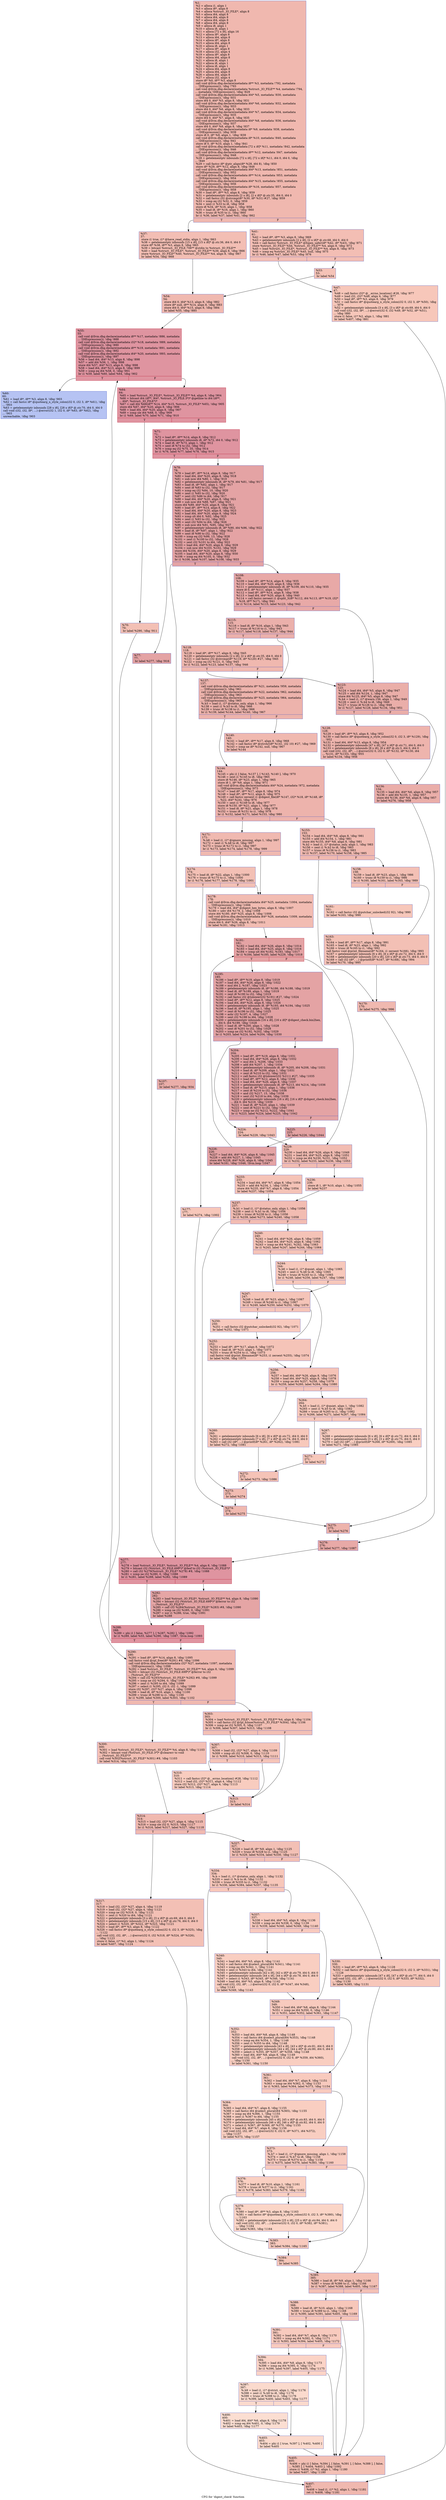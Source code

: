digraph "CFG for 'digest_check' function" {
	label="CFG for 'digest_check' function";

	Node0x2103c50 [shape=record,color="#3d50c3ff", style=filled, fillcolor="#dc5d4a70",label="{%1:\l  %2 = alloca i1, align 1\l  %3 = alloca i8*, align 8\l  %4 = alloca %struct._IO_FILE*, align 8\l  %5 = alloca i64, align 8\l  %6 = alloca i64, align 8\l  %7 = alloca i64, align 8\l  %8 = alloca i64, align 8\l  %9 = alloca i8, align 1\l  %10 = alloca i8, align 1\l  %11 = alloca [72 x i8], align 16\l  %12 = alloca i8*, align 8\l  %13 = alloca i64, align 8\l  %14 = alloca i8*, align 8\l  %15 = alloca i64, align 8\l  %16 = alloca i8, align 1\l  %17 = alloca i8*, align 8\l  %18 = alloca i32, align 4\l  %19 = alloca i8*, align 8\l  %20 = alloca i64, align 8\l  %21 = alloca i8, align 1\l  %22 = alloca i8, align 1\l  %23 = alloca i8, align 1\l  %24 = alloca i64, align 8\l  %25 = alloca i64, align 8\l  %26 = alloca i64, align 8\l  %27 = alloca i32, align 4\l  store i8* %0, i8** %3, align 8\l  call void @llvm.dbg.declare(metadata i8** %3, metadata !792, metadata\l... !DIExpression()), !dbg !793\l  call void @llvm.dbg.declare(metadata %struct._IO_FILE** %4, metadata !794,\l... metadata !DIExpression()), !dbg !829\l  call void @llvm.dbg.declare(metadata i64* %5, metadata !830, metadata\l... !DIExpression()), !dbg !831\l  store i64 0, i64* %5, align 8, !dbg !831\l  call void @llvm.dbg.declare(metadata i64* %6, metadata !832, metadata\l... !DIExpression()), !dbg !833\l  store i64 0, i64* %6, align 8, !dbg !833\l  call void @llvm.dbg.declare(metadata i64* %7, metadata !834, metadata\l... !DIExpression()), !dbg !835\l  store i64 0, i64* %7, align 8, !dbg !835\l  call void @llvm.dbg.declare(metadata i64* %8, metadata !836, metadata\l... !DIExpression()), !dbg !837\l  store i64 0, i64* %8, align 8, !dbg !837\l  call void @llvm.dbg.declare(metadata i8* %9, metadata !838, metadata\l... !DIExpression()), !dbg !839\l  store i8 0, i8* %9, align 1, !dbg !839\l  call void @llvm.dbg.declare(metadata i8* %10, metadata !840, metadata\l... !DIExpression()), !dbg !841\l  store i8 0, i8* %10, align 1, !dbg !841\l  call void @llvm.dbg.declare(metadata [72 x i8]* %11, metadata !842, metadata\l... !DIExpression()), !dbg !846\l  call void @llvm.dbg.declare(metadata i8** %12, metadata !847, metadata\l... !DIExpression()), !dbg !848\l  %28 = getelementptr inbounds [72 x i8], [72 x i8]* %11, i64 0, i64 0, !dbg\l... !849\l  %29 = call fastcc i8* @ptr_align(i8* %28, i64 8), !dbg !850\l  store i8* %29, i8** %12, align 8, !dbg !848\l  call void @llvm.dbg.declare(metadata i64* %13, metadata !851, metadata\l... !DIExpression()), !dbg !852\l  call void @llvm.dbg.declare(metadata i8** %14, metadata !853, metadata\l... !DIExpression()), !dbg !854\l  call void @llvm.dbg.declare(metadata i64* %15, metadata !855, metadata\l... !DIExpression()), !dbg !856\l  call void @llvm.dbg.declare(metadata i8* %16, metadata !857, metadata\l... !DIExpression()), !dbg !858\l  %30 = load i8*, i8** %3, align 8, !dbg !859\l  %31 = getelementptr inbounds [2 x i8], [2 x i8]* @.str.35, i64 0, i64 0\l  %32 = call fastcc i32 @strcmp(i8* %30, i8* %31) #27, !dbg !859\l  %33 = icmp eq i32 %32, 0, !dbg !859\l  %34 = zext i1 %33 to i8, !dbg !858\l  store i8 %34, i8* %16, align 1, !dbg !858\l  %35 = load i8, i8* %16, align 1, !dbg !860\l  %36 = trunc i8 %35 to i1, !dbg !860\l  br i1 %36, label %37, label %41, !dbg !862\l|{<s0>T|<s1>F}}"];
	Node0x2103c50:s0 -> Node0x21041e0;
	Node0x2103c50:s1 -> Node0x2104230;
	Node0x21041e0 [shape=record,color="#3d50c3ff", style=filled, fillcolor="#e36c5570",label="{%37:\l37:                                               \l  store i1 true, i1* @have_read_stdin, align 1, !dbg !863\l  %38 = getelementptr inbounds [15 x i8], [15 x i8]* @.str.36, i64 0, i64 0\l  store i8* %38, i8** %3, align 8, !dbg !865\l  %39 = bitcast %struct._IO_FILE.706** @stdin to %struct._IO_FILE**\l  %40 = load %struct._IO_FILE*, %struct._IO_FILE** %39, align 8, !dbg !866\l  store %struct._IO_FILE* %40, %struct._IO_FILE** %4, align 8, !dbg !867\l  br label %54, !dbg !868\l}"];
	Node0x21041e0 -> Node0x2104320;
	Node0x2104230 [shape=record,color="#3d50c3ff", style=filled, fillcolor="#e36c5570",label="{%41:\l41:                                               \l  %42 = load i8*, i8** %3, align 8, !dbg !869\l  %43 = getelementptr inbounds [2 x i8], [2 x i8]* @.str.68, i64 0, i64 0\l  %44 = call fastcc %struct._IO_FILE* @fopen_safer(i8* %42, i8* %43), !dbg !871\l  store %struct._IO_FILE* %44, %struct._IO_FILE** %4, align 8, !dbg !872\l  %45 = load %struct._IO_FILE*, %struct._IO_FILE** %4, align 8, !dbg !873\l  %46 = icmp eq %struct._IO_FILE* %45, null, !dbg !875\l  br i1 %46, label %47, label %53, !dbg !876\l|{<s0>T|<s1>F}}"];
	Node0x2104230:s0 -> Node0x2104280;
	Node0x2104230:s1 -> Node0x21042d0;
	Node0x2104280 [shape=record,color="#3d50c3ff", style=filled, fillcolor="#ec7f6370",label="{%47:\l47:                                               \l  %48 = call fastcc i32* @__errno_location() #28, !dbg !877\l  %49 = load i32, i32* %48, align 4, !dbg !877\l  %50 = load i8*, i8** %3, align 8, !dbg !879\l  %51 = call fastcc i8* @quotearg_n_style_colon(i32 0, i32 3, i8* %50), !dbg\l... !879\l  %52 = getelementptr inbounds [3 x i8], [3 x i8]* @.str.69, i64 0, i64 0\l  call void (i32, i32, i8*, ...) @error(i32 0, i32 %49, i8* %52, i8* %51),\l... !dbg !880\l  store i1 false, i1* %2, align 1, !dbg !881\l  br label %407, !dbg !881\l}"];
	Node0x2104280 -> Node0x2105db0;
	Node0x21042d0 [shape=record,color="#3d50c3ff", style=filled, fillcolor="#e8765c70",label="{%53:\l53:                                               \l  br label %54\l}"];
	Node0x21042d0 -> Node0x2104320;
	Node0x2104320 [shape=record,color="#3d50c3ff", style=filled, fillcolor="#de614d70",label="{%54:\l54:                                               \l  store i64 0, i64* %13, align 8, !dbg !882\l  store i8* null, i8** %14, align 8, !dbg !883\l  store i64 0, i64* %15, align 8, !dbg !884\l  br label %55, !dbg !885\l}"];
	Node0x2104320 -> Node0x2104370;
	Node0x2104370 [shape=record,color="#b70d28ff", style=filled, fillcolor="#b70d2870",label="{%55:\l55:                                               \l  call void @llvm.dbg.declare(metadata i8** %17, metadata !886, metadata\l... !DIExpression()), !dbg !888\l  call void @llvm.dbg.declare(metadata i32* %18, metadata !889, metadata\l... !DIExpression()), !dbg !890\l  call void @llvm.dbg.declare(metadata i8** %19, metadata !891, metadata\l... !DIExpression()), !dbg !892\l  call void @llvm.dbg.declare(metadata i64* %20, metadata !893, metadata\l... !DIExpression()), !dbg !897\l  %56 = load i64, i64* %13, align 8, !dbg !898\l  %57 = add i64 %56, 1, !dbg !898\l  store i64 %57, i64* %13, align 8, !dbg !898\l  %58 = load i64, i64* %13, align 8, !dbg !899\l  %59 = icmp eq i64 %58, 0, !dbg !901\l  br i1 %59, label %60, label %64, !dbg !902\l|{<s0>T|<s1>F}}"];
	Node0x2104370:s0 -> Node0x21043c0;
	Node0x2104370:s1 -> Node0x2104410;
	Node0x21043c0 [shape=record,color="#3d50c3ff", style=filled, fillcolor="#5977e370",label="{%60:\l60:                                               \l  %61 = load i8*, i8** %3, align 8, !dbg !903\l  %62 = call fastcc i8* @quotearg_n_style_colon(i32 0, i32 3, i8* %61), !dbg\l... !903\l  %63 = getelementptr inbounds [28 x i8], [28 x i8]* @.str.70, i64 0, i64 0\l  call void (i32, i32, i8*, ...) @error(i32 1, i32 0, i8* %63, i8* %62), !dbg\l... !903\l  unreachable, !dbg !903\l}"];
	Node0x2104410 [shape=record,color="#b70d28ff", style=filled, fillcolor="#b70d2870",label="{%64:\l64:                                               \l  %65 = load %struct._IO_FILE*, %struct._IO_FILE** %4, align 8, !dbg !904\l  %66 = bitcast i64 (i8**, i64*, %struct._IO_FILE.3*)* @getline to i64 (i8**,\l... i64*, %struct._IO_FILE*)*\l  %67 = call i64 %66(i8** %14, i64* %15, %struct._IO_FILE* %65), !dbg !905\l  store i64 %67, i64* %20, align 8, !dbg !906\l  %68 = load i64, i64* %20, align 8, !dbg !907\l  %69 = icmp sle i64 %68, 0, !dbg !909\l  br i1 %69, label %70, label %71, !dbg !910\l|{<s0>T|<s1>F}}"];
	Node0x2104410:s0 -> Node0x2104460;
	Node0x2104410:s1 -> Node0x21044b0;
	Node0x2104460 [shape=record,color="#3d50c3ff", style=filled, fillcolor="#e5705870",label="{%70:\l70:                                               \l  br label %290, !dbg !911\l}"];
	Node0x2104460 -> Node0x2105450;
	Node0x21044b0 [shape=record,color="#b70d28ff", style=filled, fillcolor="#b70d2870",label="{%71:\l71:                                               \l  %72 = load i8*, i8** %14, align 8, !dbg !912\l  %73 = getelementptr inbounds i8, i8* %72, i64 0, !dbg !912\l  %74 = load i8, i8* %73, align 1, !dbg !912\l  %75 = sext i8 %74 to i32, !dbg !912\l  %76 = icmp eq i32 %75, 35, !dbg !914\l  br i1 %76, label %77, label %78, !dbg !915\l|{<s0>T|<s1>F}}"];
	Node0x21044b0:s0 -> Node0x2104500;
	Node0x21044b0:s1 -> Node0x2104550;
	Node0x2104500 [shape=record,color="#3d50c3ff", style=filled, fillcolor="#c32e3170",label="{%77:\l77:                                               \l  br label %277, !dbg !916\l}"];
	Node0x2104500 -> Node0x2105360;
	Node0x2104550 [shape=record,color="#3d50c3ff", style=filled, fillcolor="#c32e3170",label="{%78:\l78:                                               \l  %79 = load i8*, i8** %14, align 8, !dbg !917\l  %80 = load i64, i64* %20, align 8, !dbg !918\l  %81 = sub nsw i64 %80, 1, !dbg !919\l  %82 = getelementptr inbounds i8, i8* %79, i64 %81, !dbg !917\l  %83 = load i8, i8* %82, align 1, !dbg !917\l  %84 = sext i8 %83 to i32, !dbg !917\l  %85 = icmp eq i32 %84, 10, !dbg !920\l  %86 = zext i1 %85 to i32, !dbg !920\l  %87 = sext i32 %86 to i64, !dbg !917\l  %88 = load i64, i64* %20, align 8, !dbg !921\l  %89 = sub nsw i64 %88, %87, !dbg !921\l  store i64 %89, i64* %20, align 8, !dbg !921\l  %90 = load i8*, i8** %14, align 8, !dbg !922\l  %91 = load i64, i64* %20, align 8, !dbg !923\l  %92 = load i64, i64* %20, align 8, !dbg !924\l  %93 = icmp slt i64 0, %92, !dbg !925\l  %94 = zext i1 %93 to i32, !dbg !925\l  %95 = sext i32 %94 to i64, !dbg !926\l  %96 = sub nsw i64 %91, %95, !dbg !927\l  %97 = getelementptr inbounds i8, i8* %90, i64 %96, !dbg !922\l  %98 = load i8, i8* %97, align 1, !dbg !922\l  %99 = sext i8 %98 to i32, !dbg !922\l  %100 = icmp eq i32 %99, 13, !dbg !928\l  %101 = zext i1 %100 to i32, !dbg !928\l  %102 = sext i32 %101 to i64, !dbg !922\l  %103 = load i64, i64* %20, align 8, !dbg !929\l  %104 = sub nsw i64 %103, %102, !dbg !929\l  store i64 %104, i64* %20, align 8, !dbg !929\l  %105 = load i64, i64* %20, align 8, !dbg !930\l  %106 = icmp eq i64 %105, 0, !dbg !932\l  br i1 %106, label %107, label %108, !dbg !933\l|{<s0>T|<s1>F}}"];
	Node0x2104550:s0 -> Node0x21045a0;
	Node0x2104550:s1 -> Node0x21045f0;
	Node0x21045a0 [shape=record,color="#3d50c3ff", style=filled, fillcolor="#d0473d70",label="{%107:\l107:                                              \l  br label %277, !dbg !934\l}"];
	Node0x21045a0 -> Node0x2105360;
	Node0x21045f0 [shape=record,color="#3d50c3ff", style=filled, fillcolor="#ca3b3770",label="{%108:\l108:                                              \l  %109 = load i8*, i8** %14, align 8, !dbg !935\l  %110 = load i64, i64* %20, align 8, !dbg !936\l  %111 = getelementptr inbounds i8, i8* %109, i64 %110, !dbg !935\l  store i8 0, i8* %111, align 1, !dbg !937\l  %112 = load i8*, i8** %14, align 8, !dbg !938\l  %113 = load i64, i64* %20, align 8, !dbg !940\l  %114 = call fastcc zeroext i1 @split_3(i8* %112, i64 %113, i8** %19, i32*\l... %18, i8** %17), !dbg !941\l  br i1 %114, label %115, label %123, !dbg !942\l|{<s0>T|<s1>F}}"];
	Node0x21045f0:s0 -> Node0x2104640;
	Node0x21045f0:s1 -> Node0x21046e0;
	Node0x2104640 [shape=record,color="#3d50c3ff", style=filled, fillcolor="#d24b4070",label="{%115:\l115:                                              \l  %116 = load i8, i8* %16, align 1, !dbg !943\l  %117 = trunc i8 %116 to i1, !dbg !943\l  br i1 %117, label %118, label %137, !dbg !944\l|{<s0>T|<s1>F}}"];
	Node0x2104640:s0 -> Node0x2104690;
	Node0x2104640:s1 -> Node0x21047d0;
	Node0x2104690 [shape=record,color="#3d50c3ff", style=filled, fillcolor="#dc5d4a70",label="{%118:\l118:                                              \l  %119 = load i8*, i8** %17, align 8, !dbg !945\l  %120 = getelementptr inbounds [2 x i8], [2 x i8]* @.str.35, i64 0, i64 0\l  %121 = call fastcc i32 @strcmp(i8* %119, i8* %120) #27, !dbg !945\l  %122 = icmp eq i32 %121, 0, !dbg !945\l  br i1 %122, label %123, label %137, !dbg !946\l|{<s0>T|<s1>F}}"];
	Node0x2104690:s0 -> Node0x21046e0;
	Node0x2104690:s1 -> Node0x21047d0;
	Node0x21046e0 [shape=record,color="#3d50c3ff", style=filled, fillcolor="#d0473d70",label="{%123:\l123:                                              \l  %124 = load i64, i64* %5, align 8, !dbg !947\l  %125 = add i64 %124, 1, !dbg !947\l  store i64 %125, i64* %5, align 8, !dbg !947\l  %.b4 = load i1, i1* @warn.156, align 1, !dbg !949\l  %126 = zext i1 %.b4 to i8, !dbg !949\l  %127 = trunc i8 %126 to i1, !dbg !949\l  br i1 %127, label %128, label %134, !dbg !951\l|{<s0>T|<s1>F}}"];
	Node0x21046e0:s0 -> Node0x2104730;
	Node0x21046e0:s1 -> Node0x2104780;
	Node0x2104730 [shape=record,color="#3d50c3ff", style=filled, fillcolor="#d8564670",label="{%128:\l128:                                              \l  %129 = load i8*, i8** %3, align 8, !dbg !952\l  %130 = call fastcc i8* @quotearg_n_style_colon(i32 0, i32 3, i8* %129), !dbg\l... !952\l  %131 = load i64, i64* %13, align 8, !dbg !954\l  %132 = getelementptr inbounds [47 x i8], [47 x i8]* @.str.71, i64 0, i64 0\l  %133 = getelementptr inbounds [8 x i8], [8 x i8]* @.str.3, i64 0, i64 0\l  call void (i32, i32, i8*, ...) @error(i32 0, i32 0, i8* %132, i8* %130, i64\l... %131, i8* %133), !dbg !955\l  br label %134, !dbg !956\l}"];
	Node0x2104730 -> Node0x2104780;
	Node0x2104780 [shape=record,color="#3d50c3ff", style=filled, fillcolor="#d0473d70",label="{%134:\l134:                                              \l  %135 = load i64, i64* %6, align 8, !dbg !957\l  %136 = add i64 %135, 1, !dbg !957\l  store i64 %136, i64* %6, align 8, !dbg !957\l  br label %276, !dbg !958\l}"];
	Node0x2104780 -> Node0x2105310;
	Node0x21047d0 [shape=record,color="#3d50c3ff", style=filled, fillcolor="#d6524470",label="{%137:\l137:                                              \l  call void @llvm.dbg.declare(metadata i8* %21, metadata !959, metadata\l... !DIExpression()), !dbg !961\l  call void @llvm.dbg.declare(metadata i8* %22, metadata !962, metadata\l... !DIExpression()), !dbg !963\l  call void @llvm.dbg.declare(metadata i8* %23, metadata !964, metadata\l... !DIExpression()), !dbg !965\l  %.b3 = load i1, i1* @status_only, align 1, !dbg !966\l  %138 = zext i1 %.b3 to i8, !dbg !966\l  %139 = trunc i8 %138 to i1, !dbg !966\l  br i1 %139, label %144, label %140, !dbg !967\l|{<s0>T|<s1>F}}"];
	Node0x21047d0:s0 -> Node0x2104870;
	Node0x21047d0:s1 -> Node0x2104820;
	Node0x2104820 [shape=record,color="#3d50c3ff", style=filled, fillcolor="#de614d70",label="{%140:\l140:                                              \l  %141 = load i8*, i8** %17, align 8, !dbg !968\l  %142 = call fastcc i8* @strchr(i8* %141, i32 10) #27, !dbg !969\l  %143 = icmp ne i8* %142, null, !dbg !967\l  br label %144\l}"];
	Node0x2104820 -> Node0x2104870;
	Node0x2104870 [shape=record,color="#3d50c3ff", style=filled, fillcolor="#d6524470",label="{%144:\l144:                                              \l  %145 = phi i1 [ false, %137 ], [ %143, %140 ], !dbg !970\l  %146 = zext i1 %145 to i8, !dbg !965\l  store i8 %146, i8* %23, align 1, !dbg !965\l  store i8 1, i8* %9, align 1, !dbg !971\l  call void @llvm.dbg.declare(metadata i64* %24, metadata !972, metadata\l... !DIExpression()), !dbg !973\l  %147 = load i8*, i8** %17, align 8, !dbg !974\l  %148 = load i8*, i8** %12, align 8, !dbg !975\l  %149 = call fastcc zeroext i1 @digest_file(i8* %147, i32* %18, i8* %148, i8*\l... %22, i64* %24), !dbg !976\l  %150 = zext i1 %149 to i8, !dbg !977\l  store i8 %150, i8* %21, align 1, !dbg !977\l  %151 = load i8, i8* %21, align 1, !dbg !978\l  %152 = trunc i8 %151 to i1, !dbg !978\l  br i1 %152, label %171, label %153, !dbg !980\l|{<s0>T|<s1>F}}"];
	Node0x2104870:s0 -> Node0x2104a50;
	Node0x2104870:s1 -> Node0x21048c0;
	Node0x21048c0 [shape=record,color="#3d50c3ff", style=filled, fillcolor="#de614d70",label="{%153:\l153:                                              \l  %154 = load i64, i64* %8, align 8, !dbg !981\l  %155 = add i64 %154, 1, !dbg !981\l  store i64 %155, i64* %8, align 8, !dbg !981\l  %.b2 = load i1, i1* @status_only, align 1, !dbg !983\l  %156 = zext i1 %.b2 to i8, !dbg !983\l  %157 = trunc i8 %156 to i1, !dbg !983\l  br i1 %157, label %170, label %158, !dbg !985\l|{<s0>T|<s1>F}}"];
	Node0x21048c0:s0 -> Node0x2104a00;
	Node0x21048c0:s1 -> Node0x2104910;
	Node0x2104910 [shape=record,color="#3d50c3ff", style=filled, fillcolor="#e5705870",label="{%158:\l158:                                              \l  %159 = load i8, i8* %23, align 1, !dbg !986\l  %160 = trunc i8 %159 to i1, !dbg !986\l  br i1 %160, label %161, label %163, !dbg !989\l|{<s0>T|<s1>F}}"];
	Node0x2104910:s0 -> Node0x2104960;
	Node0x2104910:s1 -> Node0x21049b0;
	Node0x2104960 [shape=record,color="#3d50c3ff", style=filled, fillcolor="#ec7f6370",label="{%161:\l161:                                              \l  %162 = call fastcc i32 @putchar_unlocked(i32 92), !dbg !990\l  br label %163, !dbg !990\l}"];
	Node0x2104960 -> Node0x21049b0;
	Node0x21049b0 [shape=record,color="#3d50c3ff", style=filled, fillcolor="#e5705870",label="{%163:\l163:                                              \l  %164 = load i8*, i8** %17, align 8, !dbg !991\l  %165 = load i8, i8* %23, align 1, !dbg !992\l  %166 = trunc i8 %165 to i1, !dbg !992\l  call fastcc void @print_filename(i8* %164, i1 zeroext %166), !dbg !993\l  %167 = getelementptr inbounds [6 x i8], [6 x i8]* @.str.72, i64 0, i64 0\l  %168 = getelementptr inbounds [20 x i8], [20 x i8]* @.str.73, i64 0, i64 0\l  %169 = call i32 (i8*, ...) @printf(i8* %167, i8* %168), !dbg !994\l  br label %170, !dbg !995\l}"];
	Node0x21049b0 -> Node0x2104a00;
	Node0x2104a00 [shape=record,color="#3d50c3ff", style=filled, fillcolor="#de614d70",label="{%170:\l170:                                              \l  br label %275, !dbg !996\l}"];
	Node0x2104a00 -> Node0x21052c0;
	Node0x2104a50 [shape=record,color="#3d50c3ff", style=filled, fillcolor="#de614d70",label="{%171:\l171:                                              \l  %.b8 = load i1, i1* @ignore_missing, align 1, !dbg !997\l  %172 = zext i1 %.b8 to i8, !dbg !997\l  %173 = trunc i8 %172 to i1, !dbg !997\l  br i1 %173, label %174, label %178, !dbg !999\l|{<s0>T|<s1>F}}"];
	Node0x2104a50:s0 -> Node0x2104aa0;
	Node0x2104a50:s1 -> Node0x2104b40;
	Node0x2104aa0 [shape=record,color="#3d50c3ff", style=filled, fillcolor="#e5705870",label="{%174:\l174:                                              \l  %175 = load i8, i8* %22, align 1, !dbg !1000\l  %176 = trunc i8 %175 to i1, !dbg !1000\l  br i1 %176, label %177, label %178, !dbg !1001\l|{<s0>T|<s1>F}}"];
	Node0x2104aa0:s0 -> Node0x2104af0;
	Node0x2104aa0:s1 -> Node0x2104b40;
	Node0x2104af0 [shape=record,color="#3d50c3ff", style=filled, fillcolor="#ec7f6370",label="{%177:\l177:                                              \l  br label %274, !dbg !1002\l}"];
	Node0x2104af0 -> Node0x2105270;
	Node0x2104b40 [shape=record,color="#3d50c3ff", style=filled, fillcolor="#e1675170",label="{%178:\l178:                                              \l  call void @llvm.dbg.declare(metadata i64* %25, metadata !1004, metadata\l... !DIExpression()), !dbg !1006\l  %179 = load i64, i64* @digest_hex_bytes, align 8, !dbg !1007\l  %180 = udiv i64 %179, 2, !dbg !1008\l  store i64 %180, i64* %25, align 8, !dbg !1006\l  call void @llvm.dbg.declare(metadata i64* %26, metadata !1009, metadata\l... !DIExpression()), !dbg !1010\l  store i64 0, i64* %26, align 8, !dbg !1011\l  br label %181, !dbg !1013\l}"];
	Node0x2104b40 -> Node0x2104b90;
	Node0x2104b90 [shape=record,color="#b70d28ff", style=filled, fillcolor="#c32e3170",label="{%181:\l181:                                              \l  %182 = load i64, i64* %26, align 8, !dbg !1014\l  %183 = load i64, i64* %25, align 8, !dbg !1016\l  %184 = icmp ult i64 %182, %183, !dbg !1017\l  br i1 %184, label %185, label %229, !dbg !1018\l|{<s0>T|<s1>F}}"];
	Node0x2104b90:s0 -> Node0x2104be0;
	Node0x2104b90:s1 -> Node0x2104d70;
	Node0x2104be0 [shape=record,color="#3d50c3ff", style=filled, fillcolor="#c32e3170",label="{%185:\l185:                                              \l  %186 = load i8*, i8** %19, align 8, !dbg !1019\l  %187 = load i64, i64* %26, align 8, !dbg !1022\l  %188 = mul i64 2, %187, !dbg !1023\l  %189 = getelementptr inbounds i8, i8* %186, i64 %188, !dbg !1019\l  %190 = load i8, i8* %189, align 1, !dbg !1019\l  %191 = zext i8 %190 to i32, !dbg !1019\l  %192 = call fastcc i32 @tolower(i32 %191) #27, !dbg !1024\l  %193 = load i8*, i8** %12, align 8, !dbg !1025\l  %194 = load i64, i64* %26, align 8, !dbg !1026\l  %195 = getelementptr inbounds i8, i8* %193, i64 %194, !dbg !1025\l  %196 = load i8, i8* %195, align 1, !dbg !1025\l  %197 = zext i8 %196 to i32, !dbg !1025\l  %198 = ashr i32 %197, 4, !dbg !1027\l  %199 = sext i32 %198 to i64, !dbg !1028\l  %200 = getelementptr inbounds [16 x i8], [16 x i8]* @digest_check.bin2hex,\l... i64 0, i64 %199, !dbg !1028\l  %201 = load i8, i8* %200, align 1, !dbg !1028\l  %202 = sext i8 %201 to i32, !dbg !1028\l  %203 = icmp ne i32 %192, %202, !dbg !1029\l  br i1 %203, label %224, label %204, !dbg !1030\l|{<s0>T|<s1>F}}"];
	Node0x2104be0:s0 -> Node0x2104c80;
	Node0x2104be0:s1 -> Node0x2104c30;
	Node0x2104c30 [shape=record,color="#3d50c3ff", style=filled, fillcolor="#c32e3170",label="{%204:\l204:                                              \l  %205 = load i8*, i8** %19, align 8, !dbg !1031\l  %206 = load i64, i64* %26, align 8, !dbg !1032\l  %207 = mul i64 2, %206, !dbg !1033\l  %208 = add i64 %207, 1, !dbg !1034\l  %209 = getelementptr inbounds i8, i8* %205, i64 %208, !dbg !1031\l  %210 = load i8, i8* %209, align 1, !dbg !1031\l  %211 = zext i8 %210 to i32, !dbg !1031\l  %212 = call fastcc i32 @tolower(i32 %211) #27, !dbg !1035\l  %213 = load i8*, i8** %12, align 8, !dbg !1036\l  %214 = load i64, i64* %26, align 8, !dbg !1037\l  %215 = getelementptr inbounds i8, i8* %213, i64 %214, !dbg !1036\l  %216 = load i8, i8* %215, align 1, !dbg !1036\l  %217 = zext i8 %216 to i32, !dbg !1036\l  %218 = and i32 %217, 15, !dbg !1038\l  %219 = sext i32 %218 to i64, !dbg !1039\l  %220 = getelementptr inbounds [16 x i8], [16 x i8]* @digest_check.bin2hex,\l... i64 0, i64 %219, !dbg !1039\l  %221 = load i8, i8* %220, align 1, !dbg !1039\l  %222 = sext i8 %221 to i32, !dbg !1040\l  %223 = icmp ne i32 %212, %222, !dbg !1041\l  br i1 %223, label %224, label %225, !dbg !1042\l|{<s0>T|<s1>F}}"];
	Node0x2104c30:s0 -> Node0x2104c80;
	Node0x2104c30:s1 -> Node0x2104cd0;
	Node0x2104c80 [shape=record,color="#3d50c3ff", style=filled, fillcolor="#e5705870",label="{%224:\l224:                                              \l  br label %229, !dbg !1043\l}"];
	Node0x2104c80 -> Node0x2104d70;
	Node0x2104cd0 [shape=record,color="#3d50c3ff", style=filled, fillcolor="#c32e3170",label="{%225:\l225:                                              \l  br label %226, !dbg !1044\l}"];
	Node0x2104cd0 -> Node0x2104d20;
	Node0x2104d20 [shape=record,color="#3d50c3ff", style=filled, fillcolor="#c32e3170",label="{%226:\l226:                                              \l  %227 = load i64, i64* %26, align 8, !dbg !1045\l  %228 = add i64 %227, 1, !dbg !1045\l  store i64 %228, i64* %26, align 8, !dbg !1045\l  br label %181, !dbg !1046, !llvm.loop !1047\l}"];
	Node0x2104d20 -> Node0x2104b90;
	Node0x2104d70 [shape=record,color="#3d50c3ff", style=filled, fillcolor="#e1675170",label="{%229:\l229:                                              \l  %230 = load i64, i64* %26, align 8, !dbg !1049\l  %231 = load i64, i64* %25, align 8, !dbg !1051\l  %232 = icmp ne i64 %230, %231, !dbg !1052\l  br i1 %232, label %233, label %236, !dbg !1053\l|{<s0>T|<s1>F}}"];
	Node0x2104d70:s0 -> Node0x2104dc0;
	Node0x2104d70:s1 -> Node0x2104e10;
	Node0x2104dc0 [shape=record,color="#3d50c3ff", style=filled, fillcolor="#e8765c70",label="{%233:\l233:                                              \l  %234 = load i64, i64* %7, align 8, !dbg !1054\l  %235 = add i64 %234, 1, !dbg !1054\l  store i64 %235, i64* %7, align 8, !dbg !1054\l  br label %237, !dbg !1054\l}"];
	Node0x2104dc0 -> Node0x2104e60;
	Node0x2104e10 [shape=record,color="#3d50c3ff", style=filled, fillcolor="#e8765c70",label="{%236:\l236:                                              \l  store i8 1, i8* %10, align 1, !dbg !1055\l  br label %237\l}"];
	Node0x2104e10 -> Node0x2104e60;
	Node0x2104e60 [shape=record,color="#3d50c3ff", style=filled, fillcolor="#e1675170",label="{%237:\l237:                                              \l  %.b1 = load i1, i1* @status_only, align 1, !dbg !1056\l  %238 = zext i1 %.b1 to i8, !dbg !1056\l  %239 = trunc i8 %238 to i1, !dbg !1056\l  br i1 %239, label %273, label %240, !dbg !1058\l|{<s0>T|<s1>F}}"];
	Node0x2104e60:s0 -> Node0x2105220;
	Node0x2104e60:s1 -> Node0x2104eb0;
	Node0x2104eb0 [shape=record,color="#3d50c3ff", style=filled, fillcolor="#e8765c70",label="{%240:\l240:                                              \l  %241 = load i64, i64* %26, align 8, !dbg !1059\l  %242 = load i64, i64* %25, align 8, !dbg !1062\l  %243 = icmp ne i64 %241, %242, !dbg !1063\l  br i1 %243, label %247, label %244, !dbg !1064\l|{<s0>T|<s1>F}}"];
	Node0x2104eb0:s0 -> Node0x2104f50;
	Node0x2104eb0:s1 -> Node0x2104f00;
	Node0x2104f00 [shape=record,color="#3d50c3ff", style=filled, fillcolor="#ed836670",label="{%244:\l244:                                              \l  %.b6 = load i1, i1* @quiet, align 1, !dbg !1065\l  %245 = zext i1 %.b6 to i8, !dbg !1065\l  %246 = trunc i8 %245 to i1, !dbg !1065\l  br i1 %246, label %256, label %247, !dbg !1066\l|{<s0>T|<s1>F}}"];
	Node0x2104f00:s0 -> Node0x2105040;
	Node0x2104f00:s1 -> Node0x2104f50;
	Node0x2104f50 [shape=record,color="#3d50c3ff", style=filled, fillcolor="#e97a5f70",label="{%247:\l247:                                              \l  %248 = load i8, i8* %23, align 1, !dbg !1067\l  %249 = trunc i8 %248 to i1, !dbg !1067\l  br i1 %249, label %250, label %252, !dbg !1070\l|{<s0>T|<s1>F}}"];
	Node0x2104f50:s0 -> Node0x2104fa0;
	Node0x2104f50:s1 -> Node0x2104ff0;
	Node0x2104fa0 [shape=record,color="#3d50c3ff", style=filled, fillcolor="#ef886b70",label="{%250:\l250:                                              \l  %251 = call fastcc i32 @putchar_unlocked(i32 92), !dbg !1071\l  br label %252, !dbg !1071\l}"];
	Node0x2104fa0 -> Node0x2104ff0;
	Node0x2104ff0 [shape=record,color="#3d50c3ff", style=filled, fillcolor="#e97a5f70",label="{%252:\l252:                                              \l  %253 = load i8*, i8** %17, align 8, !dbg !1072\l  %254 = load i8, i8* %23, align 1, !dbg !1073\l  %255 = trunc i8 %254 to i1, !dbg !1073\l  call fastcc void @print_filename(i8* %253, i1 zeroext %255), !dbg !1074\l  br label %256, !dbg !1075\l}"];
	Node0x2104ff0 -> Node0x2105040;
	Node0x2105040 [shape=record,color="#3d50c3ff", style=filled, fillcolor="#e8765c70",label="{%256:\l256:                                              \l  %257 = load i64, i64* %26, align 8, !dbg !1076\l  %258 = load i64, i64* %25, align 8, !dbg !1078\l  %259 = icmp ne i64 %257, %258, !dbg !1079\l  br i1 %259, label %260, label %264, !dbg !1080\l|{<s0>T|<s1>F}}"];
	Node0x2105040:s0 -> Node0x2105090;
	Node0x2105040:s1 -> Node0x21050e0;
	Node0x2105090 [shape=record,color="#3d50c3ff", style=filled, fillcolor="#ed836670",label="{%260:\l260:                                              \l  %261 = getelementptr inbounds [6 x i8], [6 x i8]* @.str.72, i64 0, i64 0\l  %262 = getelementptr inbounds [7 x i8], [7 x i8]* @.str.74, i64 0, i64 0\l  %263 = call i32 (i8*, ...) @printf(i8* %261, i8* %262), !dbg !1081\l  br label %272, !dbg !1081\l}"];
	Node0x2105090 -> Node0x21051d0;
	Node0x21050e0 [shape=record,color="#3d50c3ff", style=filled, fillcolor="#ed836670",label="{%264:\l264:                                              \l  %.b5 = load i1, i1* @quiet, align 1, !dbg !1082\l  %265 = zext i1 %.b5 to i8, !dbg !1082\l  %266 = trunc i8 %265 to i1, !dbg !1082\l  br i1 %266, label %271, label %267, !dbg !1084\l|{<s0>T|<s1>F}}"];
	Node0x21050e0:s0 -> Node0x2105180;
	Node0x21050e0:s1 -> Node0x2105130;
	Node0x2105130 [shape=record,color="#3d50c3ff", style=filled, fillcolor="#f2907270",label="{%267:\l267:                                              \l  %268 = getelementptr inbounds [6 x i8], [6 x i8]* @.str.72, i64 0, i64 0\l  %269 = getelementptr inbounds [3 x i8], [3 x i8]* @.str.75, i64 0, i64 0\l  %270 = call i32 (i8*, ...) @printf(i8* %268, i8* %269), !dbg !1085\l  br label %271, !dbg !1085\l}"];
	Node0x2105130 -> Node0x2105180;
	Node0x2105180 [shape=record,color="#3d50c3ff", style=filled, fillcolor="#ed836670",label="{%271:\l271:                                              \l  br label %272\l}"];
	Node0x2105180 -> Node0x21051d0;
	Node0x21051d0 [shape=record,color="#3d50c3ff", style=filled, fillcolor="#e8765c70",label="{%272:\l272:                                              \l  br label %273, !dbg !1086\l}"];
	Node0x21051d0 -> Node0x2105220;
	Node0x2105220 [shape=record,color="#3d50c3ff", style=filled, fillcolor="#e1675170",label="{%273:\l273:                                              \l  br label %274\l}"];
	Node0x2105220 -> Node0x2105270;
	Node0x2105270 [shape=record,color="#3d50c3ff", style=filled, fillcolor="#de614d70",label="{%274:\l274:                                              \l  br label %275\l}"];
	Node0x2105270 -> Node0x21052c0;
	Node0x21052c0 [shape=record,color="#3d50c3ff", style=filled, fillcolor="#d6524470",label="{%275:\l275:                                              \l  br label %276\l}"];
	Node0x21052c0 -> Node0x2105310;
	Node0x2105310 [shape=record,color="#3d50c3ff", style=filled, fillcolor="#ca3b3770",label="{%276:\l276:                                              \l  br label %277, !dbg !1087\l}"];
	Node0x2105310 -> Node0x2105360;
	Node0x2105360 [shape=record,color="#b70d28ff", style=filled, fillcolor="#b70d2870",label="{%277:\l277:                                              \l  %278 = load %struct._IO_FILE*, %struct._IO_FILE** %4, align 8, !dbg !1088\l  %279 = bitcast i32 (%struct._IO_FILE.699*)* @feof to i32 (%struct._IO_FILE*)*\l  %280 = call i32 %279(%struct._IO_FILE* %278) #8, !dbg !1088\l  %281 = icmp ne i32 %280, 0, !dbg !1088\l  br i1 %281, label %288, label %282, !dbg !1089\l|{<s0>T|<s1>F}}"];
	Node0x2105360:s0 -> Node0x2105400;
	Node0x2105360:s1 -> Node0x21053b0;
	Node0x21053b0 [shape=record,color="#3d50c3ff", style=filled, fillcolor="#c5333470",label="{%282:\l282:                                              \l  %283 = load %struct._IO_FILE*, %struct._IO_FILE** %4, align 8, !dbg !1090\l  %284 = bitcast i32 (%struct._IO_FILE.699*)* @ferror to i32\l... (%struct._IO_FILE*)*\l  %285 = call i32 %284(%struct._IO_FILE* %283) #8, !dbg !1090\l  %286 = icmp ne i32 %285, 0, !dbg !1091\l  %287 = xor i1 %286, true, !dbg !1091\l  br label %288\l}"];
	Node0x21053b0 -> Node0x2105400;
	Node0x2105400 [shape=record,color="#b70d28ff", style=filled, fillcolor="#b70d2870",label="{%288:\l288:                                              \l  %289 = phi i1 [ false, %277 ], [ %287, %282 ], !dbg !1092\l  br i1 %289, label %55, label %290, !dbg !1087, !llvm.loop !1093\l|{<s0>T|<s1>F}}"];
	Node0x2105400:s0 -> Node0x2104370;
	Node0x2105400:s1 -> Node0x2105450;
	Node0x2105450 [shape=record,color="#3d50c3ff", style=filled, fillcolor="#de614d70",label="{%290:\l290:                                              \l  %291 = load i8*, i8** %14, align 8, !dbg !1095\l  call fastcc void @rpl_free(i8* %291) #8, !dbg !1096\l  call void @llvm.dbg.declare(metadata i32* %27, metadata !1097, metadata\l... !DIExpression()), !dbg !1098\l  %292 = load %struct._IO_FILE*, %struct._IO_FILE** %4, align 8, !dbg !1099\l  %293 = bitcast i32 (%struct._IO_FILE.699*)* @ferror to i32\l... (%struct._IO_FILE*)*\l  %294 = call i32 %293(%struct._IO_FILE* %292) #8, !dbg !1099\l  %295 = icmp ne i32 %294, 0, !dbg !1099\l  %296 = zext i1 %295 to i64, !dbg !1099\l  %297 = select i1 %295, i32 0, i32 -1, !dbg !1099\l  store i32 %297, i32* %27, align 4, !dbg !1098\l  %298 = load i8, i8* %16, align 1, !dbg !1100\l  %299 = trunc i8 %298 to i1, !dbg !1100\l  br i1 %299, label %300, label %303, !dbg !1102\l|{<s0>T|<s1>F}}"];
	Node0x2105450:s0 -> Node0x21054a0;
	Node0x2105450:s1 -> Node0x21054f0;
	Node0x21054a0 [shape=record,color="#3d50c3ff", style=filled, fillcolor="#e5705870",label="{%300:\l300:                                              \l  %301 = load %struct._IO_FILE*, %struct._IO_FILE** %4, align 8, !dbg !1103\l  %302 = bitcast void (%struct._IO_FILE.3*)* @clearerr to void\l... (%struct._IO_FILE*)*\l  call void %302(%struct._IO_FILE* %301) #8, !dbg !1103\l  br label %314, !dbg !1103\l}"];
	Node0x21054a0 -> Node0x2105630;
	Node0x21054f0 [shape=record,color="#3d50c3ff", style=filled, fillcolor="#e5705870",label="{%303:\l303:                                              \l  %304 = load %struct._IO_FILE*, %struct._IO_FILE** %4, align 8, !dbg !1104\l  %305 = call fastcc i32 @rpl_fclose(%struct._IO_FILE* %304), !dbg !1106\l  %306 = icmp ne i32 %305, 0, !dbg !1107\l  br i1 %306, label %307, label %313, !dbg !1108\l|{<s0>T|<s1>F}}"];
	Node0x21054f0:s0 -> Node0x2105540;
	Node0x21054f0:s1 -> Node0x21055e0;
	Node0x2105540 [shape=record,color="#3d50c3ff", style=filled, fillcolor="#e97a5f70",label="{%307:\l307:                                              \l  %308 = load i32, i32* %27, align 4, !dbg !1109\l  %309 = icmp slt i32 %308, 0, !dbg !1110\l  br i1 %309, label %310, label %313, !dbg !1111\l|{<s0>T|<s1>F}}"];
	Node0x2105540:s0 -> Node0x2105590;
	Node0x2105540:s1 -> Node0x21055e0;
	Node0x2105590 [shape=record,color="#3d50c3ff", style=filled, fillcolor="#f08b6e70",label="{%310:\l310:                                              \l  %311 = call fastcc i32* @__errno_location() #28, !dbg !1112\l  %312 = load i32, i32* %311, align 4, !dbg !1112\l  store i32 %312, i32* %27, align 4, !dbg !1113\l  br label %313, !dbg !1114\l}"];
	Node0x2105590 -> Node0x21055e0;
	Node0x21055e0 [shape=record,color="#3d50c3ff", style=filled, fillcolor="#e5705870",label="{%313:\l313:                                              \l  br label %314\l}"];
	Node0x21055e0 -> Node0x2105630;
	Node0x2105630 [shape=record,color="#3d50c3ff", style=filled, fillcolor="#de614d70",label="{%314:\l314:                                              \l  %315 = load i32, i32* %27, align 4, !dbg !1115\l  %316 = icmp sle i32 0, %315, !dbg !1117\l  br i1 %316, label %317, label %327, !dbg !1118\l|{<s0>T|<s1>F}}"];
	Node0x2105630:s0 -> Node0x2105680;
	Node0x2105630:s1 -> Node0x21056d0;
	Node0x2105680 [shape=record,color="#3d50c3ff", style=filled, fillcolor="#e5705870",label="{%317:\l317:                                              \l  %318 = load i32, i32* %27, align 4, !dbg !1119\l  %319 = load i32, i32* %27, align 4, !dbg !1121\l  %320 = icmp ne i32 %319, 0, !dbg !1121\l  %321 = zext i1 %320 to i64, !dbg !1121\l  %322 = getelementptr inbounds [3 x i8], [3 x i8]* @.str.69, i64 0, i64 0\l  %323 = getelementptr inbounds [15 x i8], [15 x i8]* @.str.76, i64 0, i64 0\l  %324 = select i1 %320, i8* %322, i8* %323, !dbg !1121\l  %325 = load i8*, i8** %3, align 8, !dbg !1122\l  %326 = call fastcc i8* @quotearg_n_style_colon(i32 0, i32 3, i8* %325), !dbg\l... !1122\l  call void (i32, i32, i8*, ...) @error(i32 0, i32 %318, i8* %324, i8* %326),\l... !dbg !1123\l  store i1 false, i1* %2, align 1, !dbg !1124\l  br label %407, !dbg !1124\l}"];
	Node0x2105680 -> Node0x2105db0;
	Node0x21056d0 [shape=record,color="#3d50c3ff", style=filled, fillcolor="#e5705870",label="{%327:\l327:                                              \l  %328 = load i8, i8* %9, align 1, !dbg !1125\l  %329 = trunc i8 %328 to i1, !dbg !1125\l  br i1 %329, label %334, label %330, !dbg !1127\l|{<s0>T|<s1>F}}"];
	Node0x21056d0:s0 -> Node0x2105770;
	Node0x21056d0:s1 -> Node0x2105720;
	Node0x2105720 [shape=record,color="#3d50c3ff", style=filled, fillcolor="#ec7f6370",label="{%330:\l330:                                              \l  %331 = load i8*, i8** %3, align 8, !dbg !1128\l  %332 = call fastcc i8* @quotearg_n_style_colon(i32 0, i32 3, i8* %331), !dbg\l... !1128\l  %333 = getelementptr inbounds [47 x i8], [47 x i8]* @.str.77, i64 0, i64 0\l  call void (i32, i32, i8*, ...) @error(i32 0, i32 0, i8* %333, i8* %332),\l... !dbg !1130\l  br label %385, !dbg !1131\l}"];
	Node0x2105720 -> Node0x2105b30;
	Node0x2105770 [shape=record,color="#3d50c3ff", style=filled, fillcolor="#ec7f6370",label="{%334:\l334:                                              \l  %.b = load i1, i1* @status_only, align 1, !dbg !1132\l  %335 = zext i1 %.b to i8, !dbg !1132\l  %336 = trunc i8 %335 to i1, !dbg !1132\l  br i1 %336, label %384, label %337, !dbg !1135\l|{<s0>T|<s1>F}}"];
	Node0x2105770:s0 -> Node0x2105ae0;
	Node0x2105770:s1 -> Node0x21057c0;
	Node0x21057c0 [shape=record,color="#3d50c3ff", style=filled, fillcolor="#ef886b70",label="{%337:\l337:                                              \l  %338 = load i64, i64* %5, align 8, !dbg !1136\l  %339 = icmp ne i64 %338, 0, !dbg !1139\l  br i1 %339, label %340, label %349, !dbg !1140\l|{<s0>T|<s1>F}}"];
	Node0x21057c0:s0 -> Node0x2105810;
	Node0x21057c0:s1 -> Node0x2105860;
	Node0x2105810 [shape=record,color="#3d50c3ff", style=filled, fillcolor="#f2907270",label="{%340:\l340:                                              \l  %341 = load i64, i64* %5, align 8, !dbg !1141\l  %342 = call fastcc i64 @select_plural(i64 %341), !dbg !1141\l  %343 = icmp eq i64 %342, 1, !dbg !1141\l  %344 = zext i1 %343 to i64, !dbg !1141\l  %345 = getelementptr inbounds [42 x i8], [42 x i8]* @.str.79, i64 0, i64 0\l  %346 = getelementptr inbounds [44 x i8], [44 x i8]* @.str.78, i64 0, i64 0\l  %347 = select i1 %343, i8* %345, i8* %346, !dbg !1141\l  %348 = load i64, i64* %5, align 8, !dbg !1142\l  call void (i32, i32, i8*, ...) @error(i32 0, i32 0, i8* %347, i64 %348),\l... !dbg !1143\l  br label %349, !dbg !1143\l}"];
	Node0x2105810 -> Node0x2105860;
	Node0x2105860 [shape=record,color="#3d50c3ff", style=filled, fillcolor="#ef886b70",label="{%349:\l349:                                              \l  %350 = load i64, i64* %8, align 8, !dbg !1144\l  %351 = icmp ne i64 %350, 0, !dbg !1146\l  br i1 %351, label %352, label %361, !dbg !1147\l|{<s0>T|<s1>F}}"];
	Node0x2105860:s0 -> Node0x21058b0;
	Node0x2105860:s1 -> Node0x2105900;
	Node0x21058b0 [shape=record,color="#3d50c3ff", style=filled, fillcolor="#f2907270",label="{%352:\l352:                                              \l  %353 = load i64, i64* %8, align 8, !dbg !1148\l  %354 = call fastcc i64 @select_plural(i64 %353), !dbg !1148\l  %355 = icmp eq i64 %354, 1, !dbg !1148\l  %356 = zext i1 %355 to i64, !dbg !1148\l  %357 = getelementptr inbounds [43 x i8], [43 x i8]* @.str.81, i64 0, i64 0\l  %358 = getelementptr inbounds [44 x i8], [44 x i8]* @.str.80, i64 0, i64 0\l  %359 = select i1 %355, i8* %357, i8* %358, !dbg !1148\l  %360 = load i64, i64* %8, align 8, !dbg !1149\l  call void (i32, i32, i8*, ...) @error(i32 0, i32 0, i8* %359, i64 %360),\l... !dbg !1150\l  br label %361, !dbg !1150\l}"];
	Node0x21058b0 -> Node0x2105900;
	Node0x2105900 [shape=record,color="#3d50c3ff", style=filled, fillcolor="#ef886b70",label="{%361:\l361:                                              \l  %362 = load i64, i64* %7, align 8, !dbg !1151\l  %363 = icmp ne i64 %362, 0, !dbg !1153\l  br i1 %363, label %364, label %373, !dbg !1154\l|{<s0>T|<s1>F}}"];
	Node0x2105900:s0 -> Node0x2105950;
	Node0x2105900:s1 -> Node0x21059a0;
	Node0x2105950 [shape=record,color="#3d50c3ff", style=filled, fillcolor="#f2907270",label="{%364:\l364:                                              \l  %365 = load i64, i64* %7, align 8, !dbg !1155\l  %366 = call fastcc i64 @select_plural(i64 %365), !dbg !1155\l  %367 = icmp eq i64 %366, 1, !dbg !1155\l  %368 = zext i1 %367 to i64, !dbg !1155\l  %369 = getelementptr inbounds [45 x i8], [45 x i8]* @.str.83, i64 0, i64 0\l  %370 = getelementptr inbounds [46 x i8], [46 x i8]* @.str.82, i64 0, i64 0\l  %371 = select i1 %367, i8* %369, i8* %370, !dbg !1155\l  %372 = load i64, i64* %7, align 8, !dbg !1156\l  call void (i32, i32, i8*, ...) @error(i32 0, i32 0, i8* %371, i64 %372),\l... !dbg !1157\l  br label %373, !dbg !1157\l}"];
	Node0x2105950 -> Node0x21059a0;
	Node0x21059a0 [shape=record,color="#3d50c3ff", style=filled, fillcolor="#ef886b70",label="{%373:\l373:                                              \l  %.b7 = load i1, i1* @ignore_missing, align 1, !dbg !1158\l  %374 = zext i1 %.b7 to i8, !dbg !1158\l  %375 = trunc i8 %374 to i1, !dbg !1158\l  br i1 %375, label %376, label %383, !dbg !1160\l|{<s0>T|<s1>F}}"];
	Node0x21059a0:s0 -> Node0x21059f0;
	Node0x21059a0:s1 -> Node0x2105a90;
	Node0x21059f0 [shape=record,color="#3d50c3ff", style=filled, fillcolor="#f3947570",label="{%376:\l376:                                              \l  %377 = load i8, i8* %10, align 1, !dbg !1161\l  %378 = trunc i8 %377 to i1, !dbg !1161\l  br i1 %378, label %383, label %379, !dbg !1162\l|{<s0>T|<s1>F}}"];
	Node0x21059f0:s0 -> Node0x2105a90;
	Node0x21059f0:s1 -> Node0x2105a40;
	Node0x2105a40 [shape=record,color="#3d50c3ff", style=filled, fillcolor="#f5a08170",label="{%379:\l379:                                              \l  %380 = load i8*, i8** %3, align 8, !dbg !1163\l  %381 = call fastcc i8* @quotearg_n_style_colon(i32 0, i32 3, i8* %380), !dbg\l... !1163\l  %382 = getelementptr inbounds [25 x i8], [25 x i8]* @.str.84, i64 0, i64 0\l  call void (i32, i32, i8*, ...) @error(i32 0, i32 0, i8* %382, i8* %381),\l... !dbg !1164\l  br label %383, !dbg !1164\l}"];
	Node0x2105a40 -> Node0x2105a90;
	Node0x2105a90 [shape=record,color="#3d50c3ff", style=filled, fillcolor="#ef886b70",label="{%383:\l383:                                              \l  br label %384, !dbg !1165\l}"];
	Node0x2105a90 -> Node0x2105ae0;
	Node0x2105ae0 [shape=record,color="#3d50c3ff", style=filled, fillcolor="#ec7f6370",label="{%384:\l384:                                              \l  br label %385\l}"];
	Node0x2105ae0 -> Node0x2105b30;
	Node0x2105b30 [shape=record,color="#3d50c3ff", style=filled, fillcolor="#e5705870",label="{%385:\l385:                                              \l  %386 = load i8, i8* %9, align 1, !dbg !1166\l  %387 = trunc i8 %386 to i1, !dbg !1166\l  br i1 %387, label %388, label %405, !dbg !1167\l|{<s0>T|<s1>F}}"];
	Node0x2105b30:s0 -> Node0x2105b80;
	Node0x2105b30:s1 -> Node0x2105d60;
	Node0x2105b80 [shape=record,color="#3d50c3ff", style=filled, fillcolor="#ec7f6370",label="{%388:\l388:                                              \l  %389 = load i8, i8* %10, align 1, !dbg !1168\l  %390 = trunc i8 %389 to i1, !dbg !1168\l  br i1 %390, label %391, label %405, !dbg !1169\l|{<s0>T|<s1>F}}"];
	Node0x2105b80:s0 -> Node0x2105bd0;
	Node0x2105b80:s1 -> Node0x2105d60;
	Node0x2105bd0 [shape=record,color="#3d50c3ff", style=filled, fillcolor="#ef886b70",label="{%391:\l391:                                              \l  %392 = load i64, i64* %7, align 8, !dbg !1170\l  %393 = icmp eq i64 %392, 0, !dbg !1171\l  br i1 %393, label %394, label %405, !dbg !1172\l|{<s0>T|<s1>F}}"];
	Node0x2105bd0:s0 -> Node0x2105c20;
	Node0x2105bd0:s1 -> Node0x2105d60;
	Node0x2105c20 [shape=record,color="#3d50c3ff", style=filled, fillcolor="#f59c7d70",label="{%394:\l394:                                              \l  %395 = load i64, i64* %8, align 8, !dbg !1173\l  %396 = icmp eq i64 %395, 0, !dbg !1174\l  br i1 %396, label %397, label %405, !dbg !1175\l|{<s0>T|<s1>F}}"];
	Node0x2105c20:s0 -> Node0x2105c70;
	Node0x2105c20:s1 -> Node0x2105d60;
	Node0x2105c70 [shape=record,color="#3d50c3ff", style=filled, fillcolor="#f7ac8e70",label="{%397:\l397:                                              \l  %.b9 = load i1, i1* @strict, align 1, !dbg !1176\l  %398 = zext i1 %.b9 to i8, !dbg !1176\l  %399 = trunc i8 %398 to i1, !dbg !1176\l  br i1 %399, label %400, label %403, !dbg !1177\l|{<s0>T|<s1>F}}"];
	Node0x2105c70:s0 -> Node0x2105cc0;
	Node0x2105c70:s1 -> Node0x2105d10;
	Node0x2105cc0 [shape=record,color="#3d50c3ff", style=filled, fillcolor="#f7b59970",label="{%400:\l400:                                              \l  %401 = load i64, i64* %6, align 8, !dbg !1178\l  %402 = icmp eq i64 %401, 0, !dbg !1179\l  br label %403, !dbg !1177\l}"];
	Node0x2105cc0 -> Node0x2105d10;
	Node0x2105d10 [shape=record,color="#3d50c3ff", style=filled, fillcolor="#f7ac8e70",label="{%403:\l403:                                              \l  %404 = phi i1 [ true, %397 ], [ %402, %400 ]\l  br label %405\l}"];
	Node0x2105d10 -> Node0x2105d60;
	Node0x2105d60 [shape=record,color="#3d50c3ff", style=filled, fillcolor="#e5705870",label="{%405:\l405:                                              \l  %406 = phi i1 [ false, %394 ], [ false, %391 ], [ false, %388 ], [ false,\l... %385 ], [ %404, %403 ], !dbg !1092\l  store i1 %406, i1* %2, align 1, !dbg !1180\l  br label %407, !dbg !1180\l}"];
	Node0x2105d60 -> Node0x2105db0;
	Node0x2105db0 [shape=record,color="#3d50c3ff", style=filled, fillcolor="#dc5d4a70",label="{%407:\l407:                                              \l  %408 = load i1, i1* %2, align 1, !dbg !1181\l  ret i1 %408, !dbg !1181\l}"];
}
